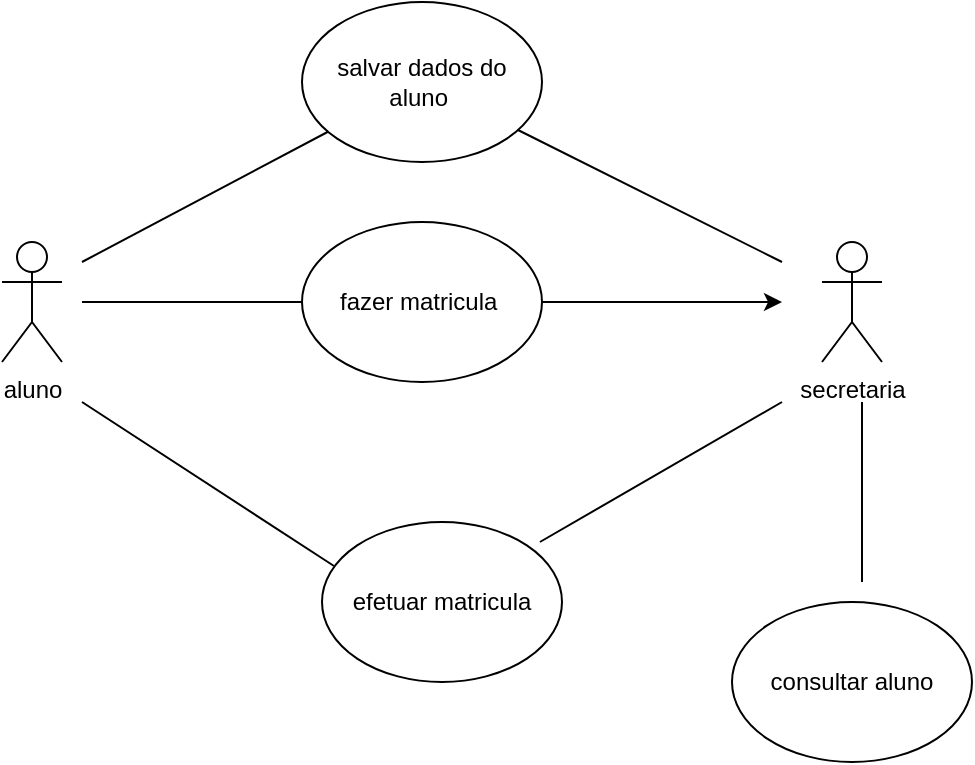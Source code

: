 <mxfile version="15.7.2" type="github">
  <diagram id="0i3gl-hGv4u1NlHZECW3" name="Page-1">
    <mxGraphModel dx="1102" dy="614" grid="1" gridSize="10" guides="1" tooltips="1" connect="1" arrows="1" fold="1" page="1" pageScale="1" pageWidth="827" pageHeight="1169" math="0" shadow="0">
      <root>
        <mxCell id="0" />
        <mxCell id="1" parent="0" />
        <mxCell id="GN7ECj78LRgfo14ssHlc-1" value="&lt;font style=&quot;vertical-align: inherit&quot;&gt;&lt;font style=&quot;vertical-align: inherit&quot;&gt;aluno&lt;/font&gt;&lt;/font&gt;" style="shape=umlActor;verticalLabelPosition=bottom;verticalAlign=top;html=1;outlineConnect=0;" vertex="1" parent="1">
          <mxGeometry x="80" y="170" width="30" height="60" as="geometry" />
        </mxCell>
        <mxCell id="GN7ECj78LRgfo14ssHlc-2" value="" style="endArrow=none;html=1;rounded=0;" edge="1" parent="1">
          <mxGeometry width="50" height="50" relative="1" as="geometry">
            <mxPoint x="120" y="200" as="sourcePoint" />
            <mxPoint x="270" y="200" as="targetPoint" />
          </mxGeometry>
        </mxCell>
        <mxCell id="GN7ECj78LRgfo14ssHlc-4" style="edgeStyle=orthogonalEdgeStyle;rounded=0;orthogonalLoop=1;jettySize=auto;html=1;" edge="1" parent="1" source="GN7ECj78LRgfo14ssHlc-3">
          <mxGeometry relative="1" as="geometry">
            <mxPoint x="470" y="200" as="targetPoint" />
          </mxGeometry>
        </mxCell>
        <mxCell id="GN7ECj78LRgfo14ssHlc-3" value="&lt;font style=&quot;vertical-align: inherit&quot;&gt;&lt;font style=&quot;vertical-align: inherit&quot;&gt;fazer matricula&amp;nbsp;&lt;/font&gt;&lt;/font&gt;" style="ellipse;whiteSpace=wrap;html=1;" vertex="1" parent="1">
          <mxGeometry x="230" y="160" width="120" height="80" as="geometry" />
        </mxCell>
        <mxCell id="GN7ECj78LRgfo14ssHlc-5" value="&lt;font style=&quot;vertical-align: inherit&quot;&gt;&lt;font style=&quot;vertical-align: inherit&quot;&gt;secretaria&lt;/font&gt;&lt;/font&gt;" style="shape=umlActor;verticalLabelPosition=bottom;verticalAlign=top;html=1;outlineConnect=0;" vertex="1" parent="1">
          <mxGeometry x="490" y="170" width="30" height="60" as="geometry" />
        </mxCell>
        <mxCell id="GN7ECj78LRgfo14ssHlc-6" value="&lt;font style=&quot;vertical-align: inherit&quot;&gt;&lt;font style=&quot;vertical-align: inherit&quot;&gt;consultar aluno&lt;/font&gt;&lt;/font&gt;" style="ellipse;whiteSpace=wrap;html=1;" vertex="1" parent="1">
          <mxGeometry x="445" y="350" width="120" height="80" as="geometry" />
        </mxCell>
        <mxCell id="GN7ECj78LRgfo14ssHlc-7" value="" style="endArrow=none;html=1;rounded=0;" edge="1" parent="1">
          <mxGeometry width="50" height="50" relative="1" as="geometry">
            <mxPoint x="510" y="340" as="sourcePoint" />
            <mxPoint x="510" y="250" as="targetPoint" />
          </mxGeometry>
        </mxCell>
        <mxCell id="GN7ECj78LRgfo14ssHlc-8" value="&lt;font style=&quot;vertical-align: inherit&quot;&gt;&lt;font style=&quot;vertical-align: inherit&quot;&gt;salvar dados do aluno&amp;nbsp;&lt;/font&gt;&lt;/font&gt;" style="ellipse;whiteSpace=wrap;html=1;" vertex="1" parent="1">
          <mxGeometry x="230" y="50" width="120" height="80" as="geometry" />
        </mxCell>
        <mxCell id="GN7ECj78LRgfo14ssHlc-9" value="" style="endArrow=none;html=1;rounded=0;" edge="1" parent="1" target="GN7ECj78LRgfo14ssHlc-8">
          <mxGeometry width="50" height="50" relative="1" as="geometry">
            <mxPoint x="120" y="180" as="sourcePoint" />
            <mxPoint x="170" y="130" as="targetPoint" />
          </mxGeometry>
        </mxCell>
        <mxCell id="GN7ECj78LRgfo14ssHlc-10" value="" style="endArrow=none;html=1;rounded=0;" edge="1" parent="1" target="GN7ECj78LRgfo14ssHlc-8">
          <mxGeometry width="50" height="50" relative="1" as="geometry">
            <mxPoint x="470" y="180" as="sourcePoint" />
            <mxPoint x="450" y="100" as="targetPoint" />
          </mxGeometry>
        </mxCell>
        <mxCell id="GN7ECj78LRgfo14ssHlc-12" value="" style="endArrow=none;html=1;rounded=0;entryX=0.95;entryY=0.725;entryDx=0;entryDy=0;entryPerimeter=0;" edge="1" parent="1" target="GN7ECj78LRgfo14ssHlc-14">
          <mxGeometry width="50" height="50" relative="1" as="geometry">
            <mxPoint x="120" y="250" as="sourcePoint" />
            <mxPoint x="245.04" y="333.04" as="targetPoint" />
          </mxGeometry>
        </mxCell>
        <mxCell id="GN7ECj78LRgfo14ssHlc-13" value="" style="endArrow=none;html=1;rounded=0;exitX=0.092;exitY=0.875;exitDx=0;exitDy=0;exitPerimeter=0;" edge="1" parent="1" source="GN7ECj78LRgfo14ssHlc-14">
          <mxGeometry width="50" height="50" relative="1" as="geometry">
            <mxPoint x="350.04" y="322" as="sourcePoint" />
            <mxPoint x="470" y="250" as="targetPoint" />
          </mxGeometry>
        </mxCell>
        <mxCell id="GN7ECj78LRgfo14ssHlc-14" value="&lt;font style=&quot;vertical-align: inherit&quot;&gt;&lt;font style=&quot;vertical-align: inherit&quot;&gt;efetuar matricula&lt;/font&gt;&lt;/font&gt;" style="ellipse;whiteSpace=wrap;html=1;direction=west;" vertex="1" parent="1">
          <mxGeometry x="240" y="310" width="120" height="80" as="geometry" />
        </mxCell>
      </root>
    </mxGraphModel>
  </diagram>
</mxfile>
